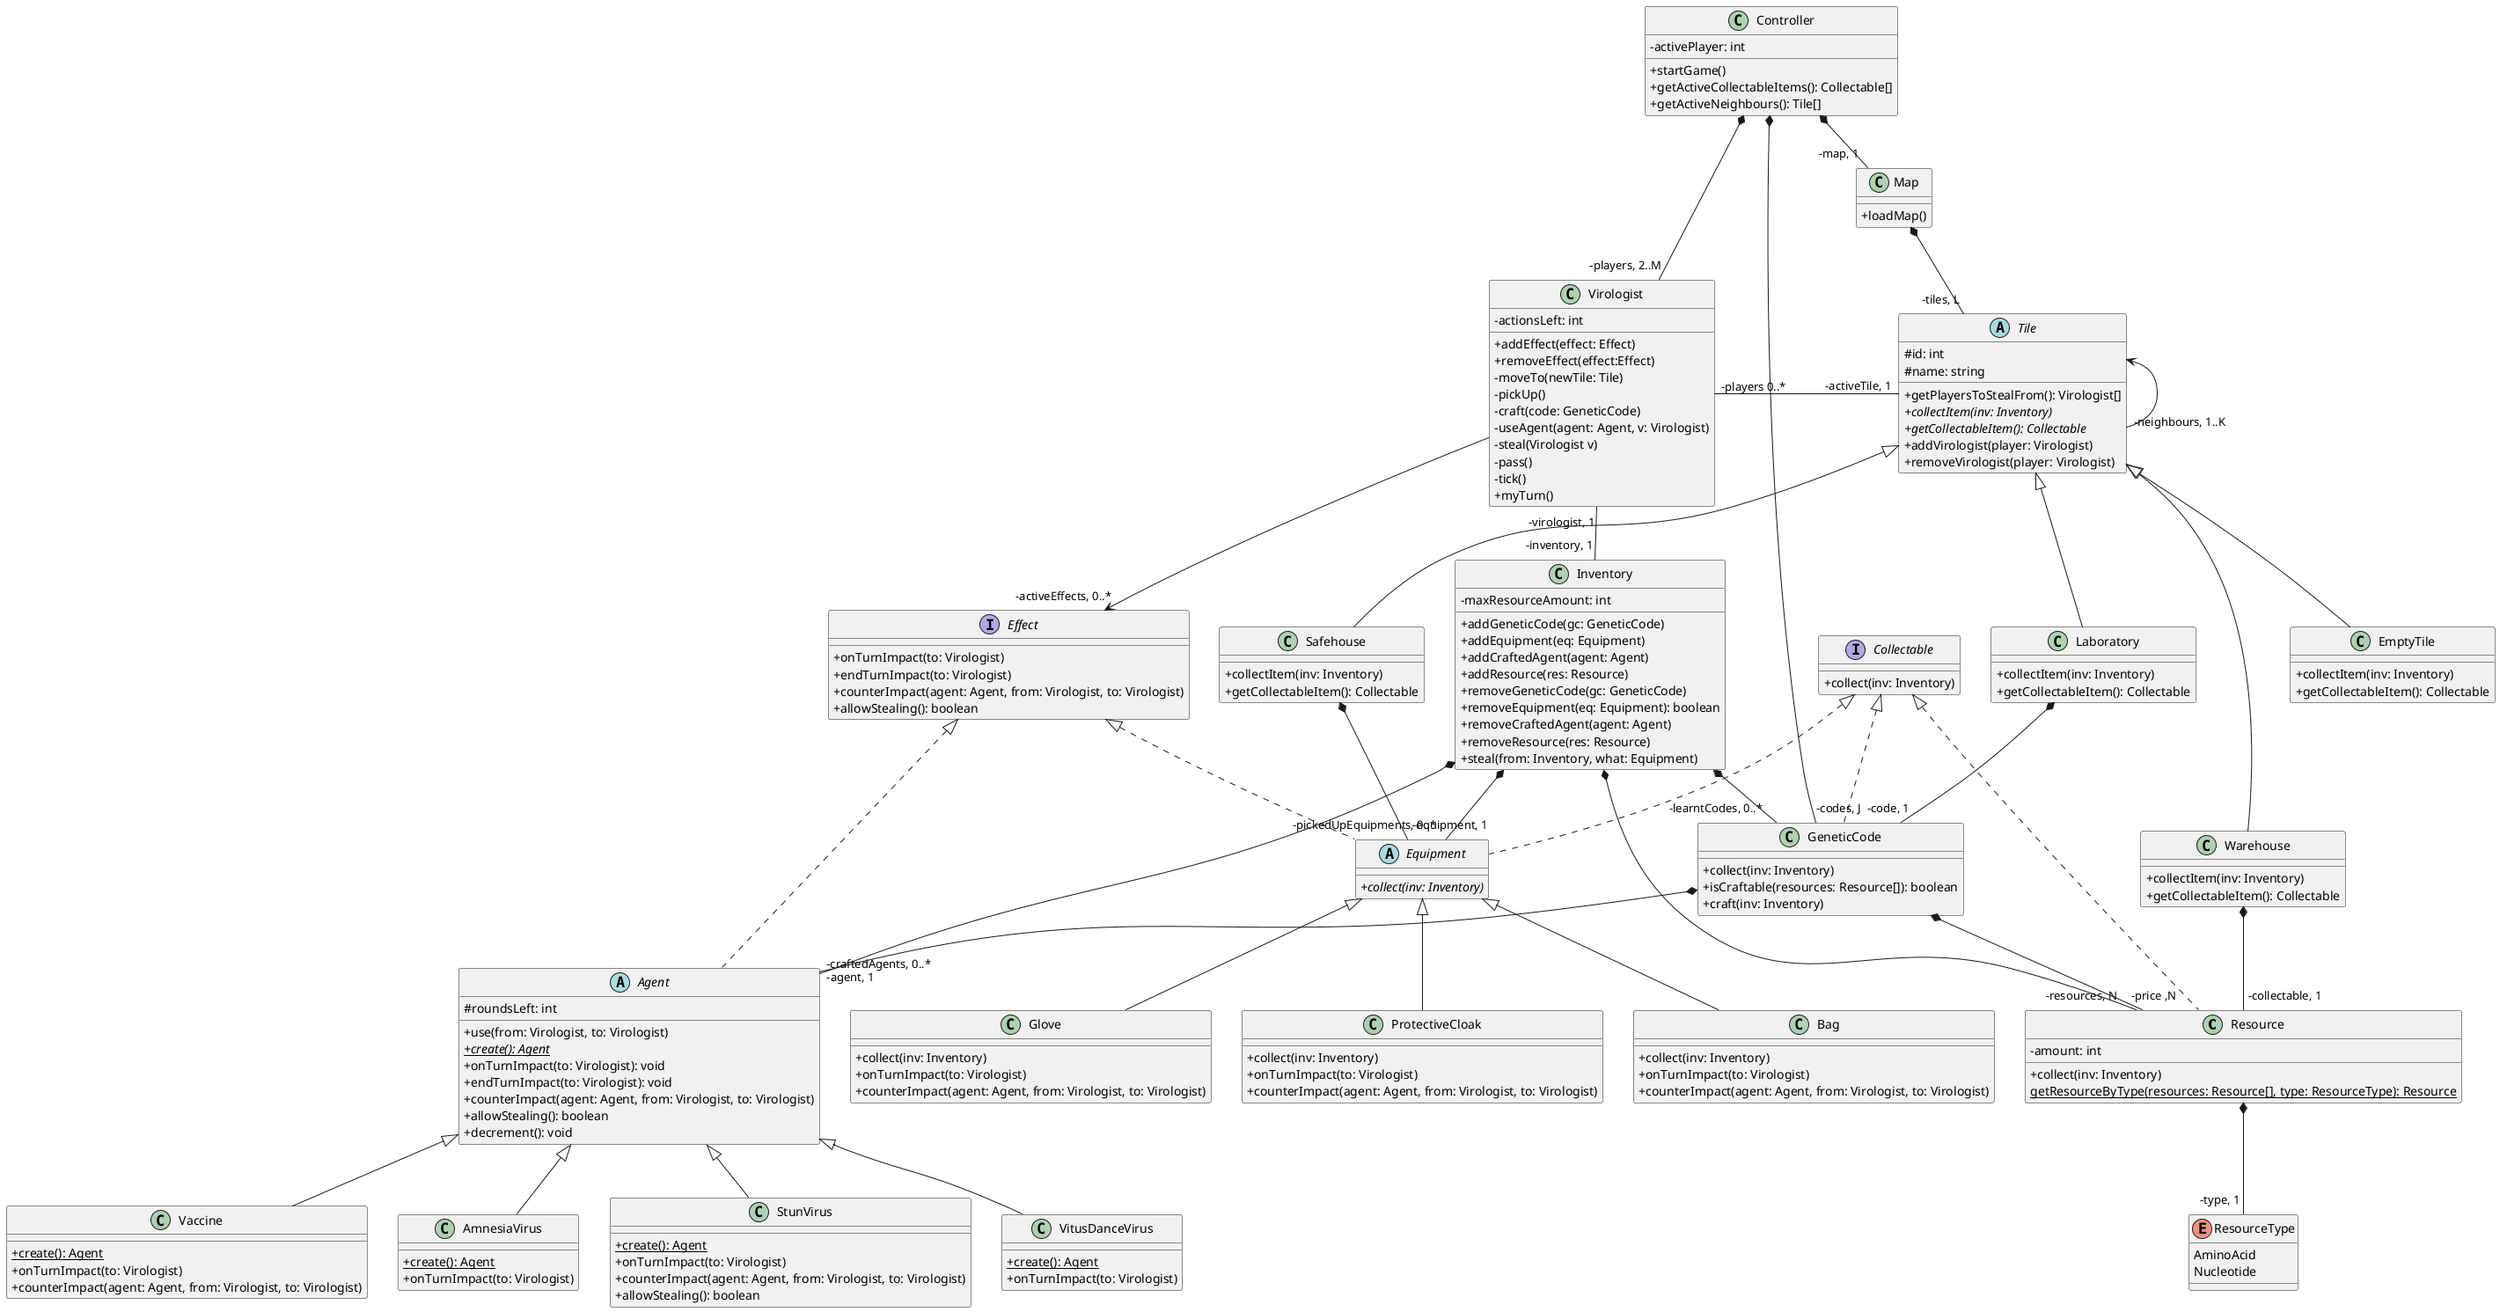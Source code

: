 @startuml
'https://plantuml.com/class-diagram
skinparam classAttributeIconSize 0
class Resource implements Collectable {
    -amount: int
    +collect(inv: Inventory)
    {static} getResourceByType(resources: Resource[], type: ResourceType): Resource
}

enum ResourceType {
    AminoAcid
    Nucleotide
}
Resource *-- "-type, 1" ResourceType

abstract class Agent implements Effect {
    #roundsLeft: int
    +use(from: Virologist, to: Virologist)
    {static} {abstract} +create(): Agent
    /'             Effekt interface            '/
        +onTurnImpact(to: Virologist): void
        +endTurnImpact(to: Virologist): void
        +counterImpact(agent: Agent, from: Virologist, to: Virologist)
        +allowStealing(): boolean
        +decrement(): void
}

class AmnesiaVirus extends Agent{
    {static} +create(): Agent
    +onTurnImpact(to: Virologist)
}

class StunVirus extends Agent{
    {static} +create(): Agent
    +onTurnImpact(to: Virologist)
    +counterImpact(agent: Agent, from: Virologist, to: Virologist)
    +allowStealing(): boolean
}
class VitusDanceVirus extends Agent{
    {static} +create(): Agent
    +onTurnImpact(to: Virologist)
}
class Vaccine extends Agent{
    {static} +create(): Agent
    +onTurnImpact(to: Virologist)
    +counterImpact(agent: Agent, from: Virologist, to: Virologist)
}

class Virologist {
    -actionsLeft: int
    +addEffect(effect: Effect)
    +removeEffect(effect:Effect)
    'az alap useCase-ek:
    -moveTo(newTile: Tile)
    -pickUp()
    -craft(code: GeneticCode)
    -useAgent(agent: Agent, v: Virologist)
    -steal(Virologist v)
    -pass()
    /' Zsombi adta hozzá '/
    -tick()          /'crafted agentek idejét eggyel csökkenti'/
    +myTurn()        /' A játékos mikor sorra kerül ezek történnek '/
}

class Inventory {
    -maxResourceAmount: int
    +addGeneticCode(gc: GeneticCode)
    +addEquipment(eq: Equipment)
    +addCraftedAgent(agent: Agent)
    +addResource(res: Resource)
    +removeGeneticCode(gc: GeneticCode)
    +removeEquipment(eq: Equipment): boolean
    +removeCraftedAgent(agent: Agent)
    +removeResource(res: Resource)
    +steal(from: Inventory, what: Equipment)
}
interface Effect {
    +onTurnImpact(to: Virologist)
    +endTurnImpact(to: Virologist)
    +counterImpact(agent: Agent, from: Virologist, to: Virologist)
    +allowStealing(): boolean
}
class GeneticCode implements Collectable {
    +collect(inv: Inventory)
    +isCraftable(resources: Resource[]): boolean
    +craft(inv: Inventory)
}

interface Collectable {
    +collect(inv: Inventory)
}

Virologist "-virologist, 1" -- "-inventory, 1" Inventory
Virologist --> "-activeEffects, 0..*" Effect

Inventory *-- "-learntCodes, 0..*" GeneticCode
Inventory *-- "-pickedUpEquipments, 0..*" Equipment
Inventory *-- "-craftedAgents, 0..*" Agent
Inventory *-- "-resources, N" Resource

GeneticCode *-- "-price ,N" Resource
GeneticCode *-- "-agent, 1" Agent

Virologist "-players 0..*" - "-activeTile, 1" Tile

abstract class Equipment implements Effect, Collectable {
    {abstract} +collect(inv: Inventory)

}
class ProtectiveCloak extends Equipment {
    +collect(inv: Inventory)
    +onTurnImpact(to: Virologist)
    +counterImpact(agent: Agent, from: Virologist, to: Virologist)
}

class Bag extends Equipment{
    +collect(inv: Inventory)
    +onTurnImpact(to: Virologist)
    +counterImpact(agent: Agent, from: Virologist, to: Virologist)
}
class Glove extends Equipment {
    +collect(inv: Inventory)
    +onTurnImpact(to: Virologist)
    +counterImpact(agent: Agent, from: Virologist, to: Virologist)
}

'There is Collectable getter because EmptyTile must have a getter either
abstract class Tile {
    #id: int
    #name: string
    +getPlayersToStealFrom(): Virologist[]
    {abstract} +collectItem(inv: Inventory)
    {abstract} +getCollectableItem(): Collectable
    +addVirologist(player: Virologist)
    +removeVirologist(player: Virologist)
}
class Laboratory extends Tile {
    +collectItem(inv: Inventory)
    +getCollectableItem(): Collectable
}

class Safehouse extends Tile {
    +collectItem(inv: Inventory)
    +getCollectableItem(): Collectable
}
class Warehouse extends Tile {
    +collectItem(inv: Inventory)
    +getCollectableItem(): Collectable
}
class EmptyTile extends Tile {
    +collectItem(inv: Inventory)
    +getCollectableItem(): Collectable
}

class Map {
    +loadMap()
}
Laboratory *-- "-code, 1" GeneticCode
Safehouse *-- "-equipment, 1" Equipment
Warehouse *-- "-collectable, 1" Resource

Map  *-- "-tiles, L" Tile
Tile <-- "-neighbours, 1..K" Tile


class Controller {
    -activePlayer: int
    +startGame()
    +getActiveCollectableItems(): Collectable[]
    +getActiveNeighbours(): Tile[]
}
Controller *-- "-map, 1" Map
Controller *-- "-players, 2..M" Virologist
Controller *-- "-codes, J" GeneticCode

@enduml
